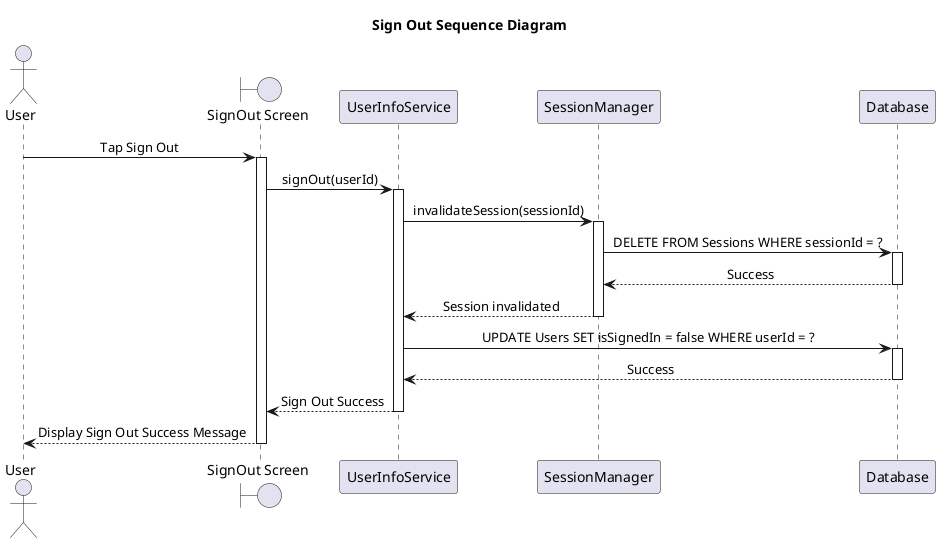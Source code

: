 @startuml SignOutSequenceDiagram
Title Sign Out Sequence Diagram
skinparam sequenceMessageAlign center

    actor User as UserActor
    boundary "SignOut Screen" as SignOutScreen
    participant "UserInfoService" as Service
    participant "SessionManager" as SessionMgr
    participant "Database" as DB

    UserActor -> SignOutScreen: Tap Sign Out
    activate SignOutScreen

    SignOutScreen -> Service: signOut(userId)
    activate Service

    Service -> SessionMgr: invalidateSession(sessionId)
    activate SessionMgr

    SessionMgr -> DB: DELETE FROM Sessions WHERE sessionId = ?
    activate DB
    DB --> SessionMgr: Success
    deactivate DB

    SessionMgr --> Service: Session invalidated
    deactivate SessionMgr

    Service -> DB: UPDATE Users SET isSignedIn = false WHERE userId = ?
    activate DB
    DB --> Service: Success
    deactivate DB

    Service --> SignOutScreen: Sign Out Success
    deactivate Service

    SignOutScreen --> UserActor: Display Sign Out Success Message
    deactivate SignOutScreen
@enduml
